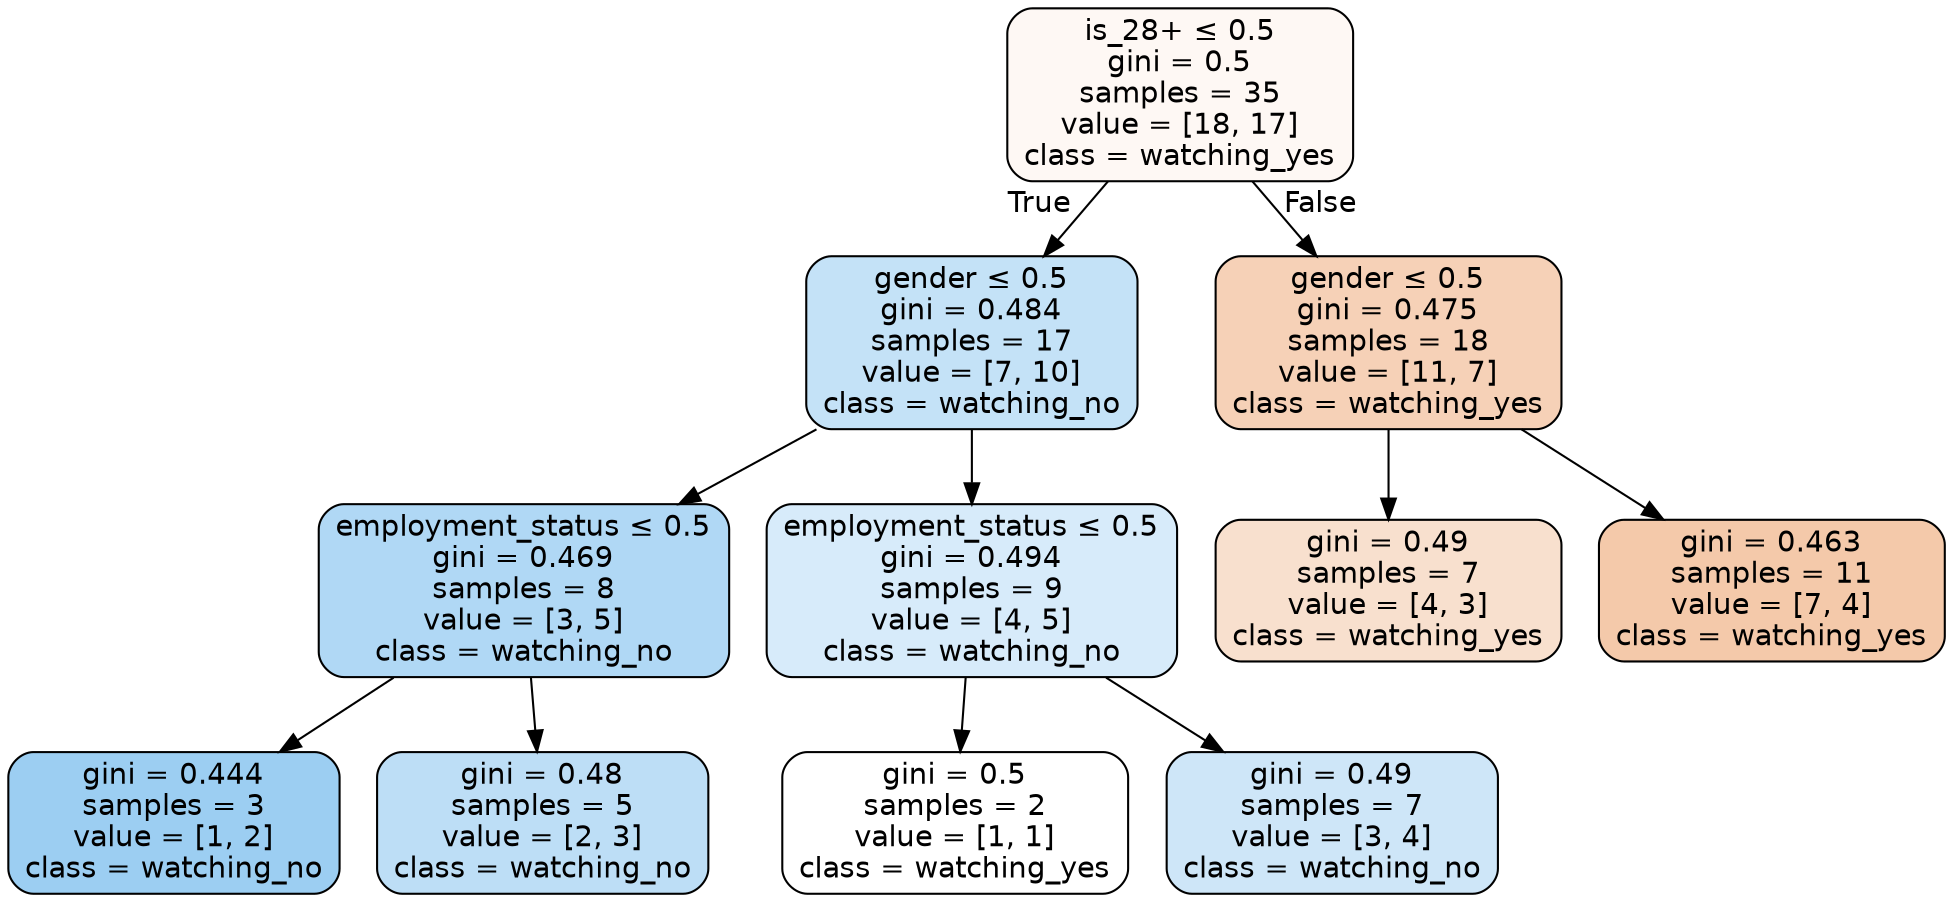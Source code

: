 digraph Tree {
node [shape=box, style="filled, rounded", color="black", fontname=helvetica] ;
edge [fontname=helvetica] ;
0 [label=<is_28+ &le; 0.5<br/>gini = 0.5<br/>samples = 35<br/>value = [18, 17]<br/>class = watching_yes>, fillcolor="#fef8f4"] ;
1 [label=<gender &le; 0.5<br/>gini = 0.484<br/>samples = 17<br/>value = [7, 10]<br/>class = watching_no>, fillcolor="#c4e2f7"] ;
0 -> 1 [labeldistance=2.5, labelangle=45, headlabel="True"] ;
2 [label=<employment_status &le; 0.5<br/>gini = 0.469<br/>samples = 8<br/>value = [3, 5]<br/>class = watching_no>, fillcolor="#b0d8f5"] ;
1 -> 2 ;
3 [label=<gini = 0.444<br/>samples = 3<br/>value = [1, 2]<br/>class = watching_no>, fillcolor="#9ccef2"] ;
2 -> 3 ;
4 [label=<gini = 0.48<br/>samples = 5<br/>value = [2, 3]<br/>class = watching_no>, fillcolor="#bddef6"] ;
2 -> 4 ;
5 [label=<employment_status &le; 0.5<br/>gini = 0.494<br/>samples = 9<br/>value = [4, 5]<br/>class = watching_no>, fillcolor="#d7ebfa"] ;
1 -> 5 ;
6 [label=<gini = 0.5<br/>samples = 2<br/>value = [1, 1]<br/>class = watching_yes>, fillcolor="#ffffff"] ;
5 -> 6 ;
7 [label=<gini = 0.49<br/>samples = 7<br/>value = [3, 4]<br/>class = watching_no>, fillcolor="#cee6f8"] ;
5 -> 7 ;
8 [label=<gender &le; 0.5<br/>gini = 0.475<br/>samples = 18<br/>value = [11, 7]<br/>class = watching_yes>, fillcolor="#f6d1b7"] ;
0 -> 8 [labeldistance=2.5, labelangle=-45, headlabel="False"] ;
9 [label=<gini = 0.49<br/>samples = 7<br/>value = [4, 3]<br/>class = watching_yes>, fillcolor="#f8e0ce"] ;
8 -> 9 ;
10 [label=<gini = 0.463<br/>samples = 11<br/>value = [7, 4]<br/>class = watching_yes>, fillcolor="#f4c9aa"] ;
8 -> 10 ;
}
